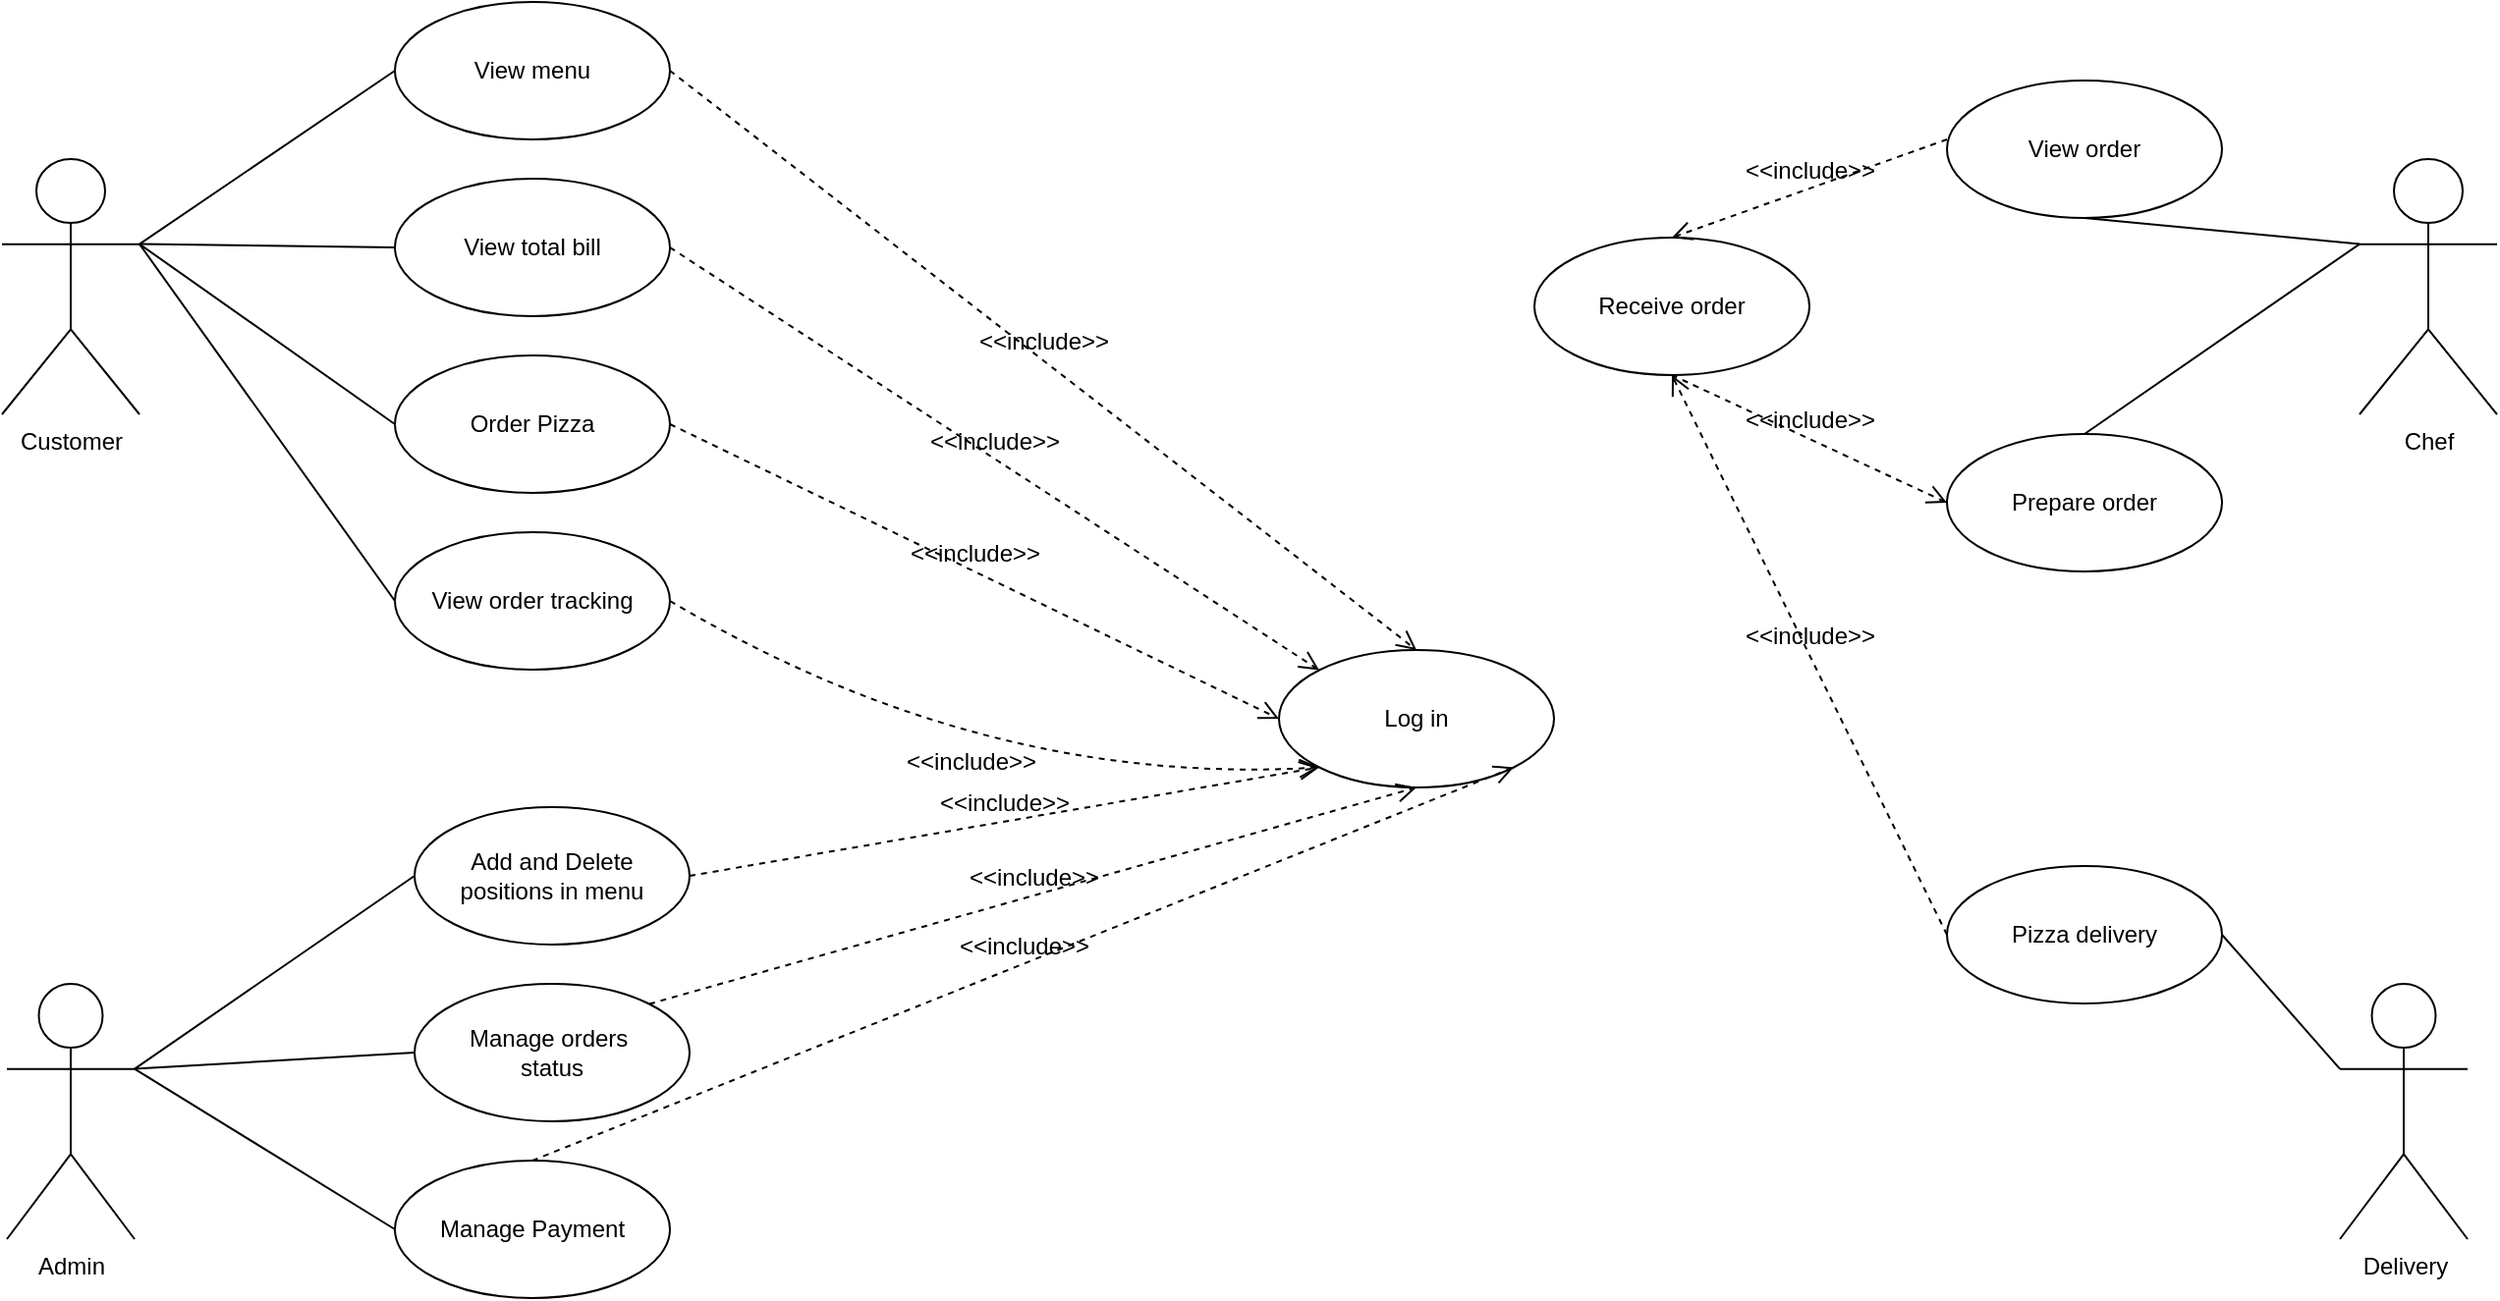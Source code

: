 <mxfile version="26.0.6">
  <diagram id="8HlAcZmeTaXduZMI5PPF" name="Page-1">
    <mxGraphModel dx="1533" dy="2278" grid="1" gridSize="10" guides="1" tooltips="1" connect="1" arrows="1" fold="1" page="0" pageScale="1" pageWidth="827" pageHeight="1169" math="0" shadow="0">
      <root>
        <mxCell id="0" />
        <mxCell id="1" parent="0" />
        <mxCell id="BptDzBWecrOaISR_vbOy-3" value="Customer" style="shape=umlActor;verticalLabelPosition=bottom;verticalAlign=top;html=1;outlineConnect=0;" vertex="1" parent="1">
          <mxGeometry x="-680" y="-740" width="70" height="130" as="geometry" />
        </mxCell>
        <mxCell id="BptDzBWecrOaISR_vbOy-4" value="View total bill" style="ellipse;whiteSpace=wrap;html=1;" vertex="1" parent="1">
          <mxGeometry x="-480" y="-730" width="140" height="70" as="geometry" />
        </mxCell>
        <mxCell id="BptDzBWecrOaISR_vbOy-5" value="Order Pizza" style="ellipse;whiteSpace=wrap;html=1;" vertex="1" parent="1">
          <mxGeometry x="-480" y="-640" width="140" height="70" as="geometry" />
        </mxCell>
        <mxCell id="BptDzBWecrOaISR_vbOy-6" value="View order tracking" style="ellipse;whiteSpace=wrap;html=1;" vertex="1" parent="1">
          <mxGeometry x="-480" y="-550" width="140" height="70" as="geometry" />
        </mxCell>
        <mxCell id="BptDzBWecrOaISR_vbOy-7" value="&lt;div&gt;View menu&lt;/div&gt;" style="ellipse;whiteSpace=wrap;html=1;" vertex="1" parent="1">
          <mxGeometry x="-480" y="-820" width="140" height="70" as="geometry" />
        </mxCell>
        <mxCell id="BptDzBWecrOaISR_vbOy-8" value="Log in" style="ellipse;whiteSpace=wrap;html=1;" vertex="1" parent="1">
          <mxGeometry x="-30" y="-490" width="140" height="70" as="geometry" />
        </mxCell>
        <mxCell id="BptDzBWecrOaISR_vbOy-15" value="&amp;lt;&amp;lt;include&amp;gt;&amp;gt;" style="edgeStyle=none;html=1;endArrow=open;verticalAlign=bottom;dashed=1;labelBackgroundColor=none;rounded=0;fontSize=12;startSize=8;endSize=8;curved=1;entryX=0.5;entryY=0;entryDx=0;entryDy=0;exitX=1;exitY=0.5;exitDx=0;exitDy=0;" edge="1" parent="1" source="BptDzBWecrOaISR_vbOy-7" target="BptDzBWecrOaISR_vbOy-8">
          <mxGeometry width="160" relative="1" as="geometry">
            <mxPoint x="-260" y="-680" as="sourcePoint" />
            <mxPoint x="-100" y="-680" as="targetPoint" />
            <mxPoint as="offset" />
          </mxGeometry>
        </mxCell>
        <mxCell id="BptDzBWecrOaISR_vbOy-16" value="&amp;lt;&amp;lt;include&amp;gt;&amp;gt;" style="edgeStyle=none;html=1;endArrow=open;verticalAlign=bottom;dashed=1;labelBackgroundColor=none;rounded=0;fontSize=12;startSize=8;endSize=8;curved=1;entryX=0;entryY=0;entryDx=0;entryDy=0;exitX=1;exitY=0.5;exitDx=0;exitDy=0;" edge="1" parent="1" source="BptDzBWecrOaISR_vbOy-4" target="BptDzBWecrOaISR_vbOy-8">
          <mxGeometry width="160" relative="1" as="geometry">
            <mxPoint x="-260" y="-590" as="sourcePoint" />
            <mxPoint x="-100" y="-590" as="targetPoint" />
          </mxGeometry>
        </mxCell>
        <mxCell id="BptDzBWecrOaISR_vbOy-17" value="&amp;lt;&amp;lt;include&amp;gt;&amp;gt;" style="edgeStyle=none;html=1;endArrow=open;verticalAlign=bottom;dashed=1;labelBackgroundColor=none;rounded=0;fontSize=12;startSize=8;endSize=8;curved=1;entryX=0;entryY=0.5;entryDx=0;entryDy=0;exitX=1;exitY=0.5;exitDx=0;exitDy=0;" edge="1" parent="1" source="BptDzBWecrOaISR_vbOy-5" target="BptDzBWecrOaISR_vbOy-8">
          <mxGeometry width="160" relative="1" as="geometry">
            <mxPoint x="-260" y="-480" as="sourcePoint" />
            <mxPoint x="-100" y="-480" as="targetPoint" />
          </mxGeometry>
        </mxCell>
        <mxCell id="BptDzBWecrOaISR_vbOy-18" value="&amp;lt;&amp;lt;include&amp;gt;&amp;gt;" style="edgeStyle=none;html=1;endArrow=open;verticalAlign=bottom;dashed=1;labelBackgroundColor=none;rounded=0;fontSize=12;startSize=8;endSize=8;curved=1;entryX=0;entryY=1;entryDx=0;entryDy=0;exitX=1;exitY=0.5;exitDx=0;exitDy=0;" edge="1" parent="1" source="BptDzBWecrOaISR_vbOy-6" target="BptDzBWecrOaISR_vbOy-8">
          <mxGeometry width="160" relative="1" as="geometry">
            <mxPoint x="-260" y="-390" as="sourcePoint" />
            <mxPoint x="-110" y="-390" as="targetPoint" />
            <Array as="points">
              <mxPoint x="-180" y="-420" />
            </Array>
          </mxGeometry>
        </mxCell>
        <mxCell id="BptDzBWecrOaISR_vbOy-19" value="" style="edgeStyle=none;html=1;endArrow=none;verticalAlign=bottom;rounded=0;fontSize=12;startSize=8;endSize=8;curved=1;entryX=0;entryY=0.5;entryDx=0;entryDy=0;exitX=1;exitY=0.333;exitDx=0;exitDy=0;exitPerimeter=0;" edge="1" parent="1" source="BptDzBWecrOaISR_vbOy-3" target="BptDzBWecrOaISR_vbOy-7">
          <mxGeometry width="160" relative="1" as="geometry">
            <mxPoint x="-480" y="-760" as="sourcePoint" />
            <mxPoint x="-330" y="-765" as="targetPoint" />
          </mxGeometry>
        </mxCell>
        <mxCell id="BptDzBWecrOaISR_vbOy-20" value="" style="edgeStyle=none;html=1;endArrow=none;verticalAlign=bottom;rounded=0;fontSize=12;startSize=8;endSize=8;curved=1;entryX=0;entryY=0.5;entryDx=0;entryDy=0;exitX=1;exitY=0.333;exitDx=0;exitDy=0;exitPerimeter=0;" edge="1" parent="1" source="BptDzBWecrOaISR_vbOy-3" target="BptDzBWecrOaISR_vbOy-4">
          <mxGeometry width="160" relative="1" as="geometry">
            <mxPoint x="-480" y="-760" as="sourcePoint" />
            <mxPoint x="-320" y="-760" as="targetPoint" />
          </mxGeometry>
        </mxCell>
        <mxCell id="BptDzBWecrOaISR_vbOy-22" value="" style="edgeStyle=none;html=1;endArrow=none;verticalAlign=bottom;rounded=0;fontSize=12;startSize=8;endSize=8;curved=1;entryX=0;entryY=0.5;entryDx=0;entryDy=0;exitX=1;exitY=0.333;exitDx=0;exitDy=0;exitPerimeter=0;" edge="1" parent="1" source="BptDzBWecrOaISR_vbOy-3" target="BptDzBWecrOaISR_vbOy-6">
          <mxGeometry width="160" relative="1" as="geometry">
            <mxPoint x="-480" y="-760" as="sourcePoint" />
            <mxPoint x="-320" y="-760" as="targetPoint" />
          </mxGeometry>
        </mxCell>
        <mxCell id="BptDzBWecrOaISR_vbOy-23" value="" style="edgeStyle=none;html=1;endArrow=none;verticalAlign=bottom;rounded=0;fontSize=12;startSize=8;endSize=8;curved=1;entryX=0;entryY=0.5;entryDx=0;entryDy=0;exitX=1;exitY=0.333;exitDx=0;exitDy=0;exitPerimeter=0;" edge="1" parent="1" source="BptDzBWecrOaISR_vbOy-3" target="BptDzBWecrOaISR_vbOy-5">
          <mxGeometry width="160" relative="1" as="geometry">
            <mxPoint x="-480" y="-760" as="sourcePoint" />
            <mxPoint x="-320" y="-760" as="targetPoint" />
          </mxGeometry>
        </mxCell>
        <mxCell id="BptDzBWecrOaISR_vbOy-30" value="Admin" style="shape=umlActor;html=1;verticalLabelPosition=bottom;verticalAlign=top;align=center;" vertex="1" parent="1">
          <mxGeometry x="-677.5" y="-320" width="65" height="130" as="geometry" />
        </mxCell>
        <mxCell id="BptDzBWecrOaISR_vbOy-31" value="&lt;div&gt;Add and Delete&lt;/div&gt;&lt;div&gt;positions in menu&lt;/div&gt;" style="ellipse;whiteSpace=wrap;html=1;" vertex="1" parent="1">
          <mxGeometry x="-470" y="-410" width="140" height="70" as="geometry" />
        </mxCell>
        <mxCell id="BptDzBWecrOaISR_vbOy-33" value="&lt;div&gt;Manage orders&amp;nbsp;&lt;/div&gt;&lt;div&gt;status&lt;/div&gt;" style="ellipse;whiteSpace=wrap;html=1;" vertex="1" parent="1">
          <mxGeometry x="-470" y="-320" width="140" height="70" as="geometry" />
        </mxCell>
        <mxCell id="BptDzBWecrOaISR_vbOy-34" value="&lt;div&gt;Manage Payment&lt;/div&gt;" style="ellipse;whiteSpace=wrap;html=1;" vertex="1" parent="1">
          <mxGeometry x="-480" y="-230" width="140" height="70" as="geometry" />
        </mxCell>
        <mxCell id="BptDzBWecrOaISR_vbOy-36" value="&amp;lt;&amp;lt;include&amp;gt;&amp;gt;" style="edgeStyle=none;html=1;endArrow=open;verticalAlign=bottom;dashed=1;labelBackgroundColor=none;rounded=0;fontSize=12;startSize=8;endSize=8;curved=1;entryX=0.5;entryY=1;entryDx=0;entryDy=0;exitX=1;exitY=0;exitDx=0;exitDy=0;" edge="1" parent="1" source="BptDzBWecrOaISR_vbOy-33" target="BptDzBWecrOaISR_vbOy-8">
          <mxGeometry width="160" relative="1" as="geometry">
            <mxPoint x="-420.003" y="-239.499" as="sourcePoint" />
            <mxPoint x="-108.997" y="-350.001" as="targetPoint" />
          </mxGeometry>
        </mxCell>
        <mxCell id="BptDzBWecrOaISR_vbOy-37" value="&amp;lt;&amp;lt;include&amp;gt;&amp;gt;" style="edgeStyle=none;html=1;endArrow=open;verticalAlign=bottom;dashed=1;labelBackgroundColor=none;rounded=0;fontSize=12;startSize=8;endSize=8;curved=1;entryX=1;entryY=1;entryDx=0;entryDy=0;exitX=0.5;exitY=0;exitDx=0;exitDy=0;" edge="1" parent="1" source="BptDzBWecrOaISR_vbOy-34" target="BptDzBWecrOaISR_vbOy-8">
          <mxGeometry width="160" relative="1" as="geometry">
            <mxPoint x="-420" y="-125.83" as="sourcePoint" />
            <mxPoint x="-260" y="-125.83" as="targetPoint" />
            <mxPoint as="offset" />
          </mxGeometry>
        </mxCell>
        <mxCell id="BptDzBWecrOaISR_vbOy-38" value="&amp;lt;&amp;lt;include&amp;gt;&amp;gt;" style="edgeStyle=none;html=1;endArrow=open;verticalAlign=bottom;dashed=1;labelBackgroundColor=none;rounded=0;fontSize=12;startSize=8;endSize=8;curved=1;entryX=0;entryY=1;entryDx=0;entryDy=0;exitX=1;exitY=0.5;exitDx=0;exitDy=0;" edge="1" parent="1" source="BptDzBWecrOaISR_vbOy-31" target="BptDzBWecrOaISR_vbOy-8">
          <mxGeometry width="160" relative="1" as="geometry">
            <mxPoint x="-430" y="-360" as="sourcePoint" />
            <mxPoint x="-270" y="-360" as="targetPoint" />
          </mxGeometry>
        </mxCell>
        <mxCell id="BptDzBWecrOaISR_vbOy-39" value="" style="edgeStyle=none;html=1;endArrow=none;verticalAlign=bottom;rounded=0;fontSize=12;startSize=8;endSize=8;curved=1;entryX=0;entryY=0.5;entryDx=0;entryDy=0;exitX=1;exitY=0.333;exitDx=0;exitDy=0;exitPerimeter=0;" edge="1" parent="1" source="BptDzBWecrOaISR_vbOy-30" target="BptDzBWecrOaISR_vbOy-31">
          <mxGeometry width="160" relative="1" as="geometry">
            <mxPoint x="-620" y="-270" as="sourcePoint" />
            <mxPoint x="-460" y="-270" as="targetPoint" />
          </mxGeometry>
        </mxCell>
        <mxCell id="BptDzBWecrOaISR_vbOy-40" value="" style="edgeStyle=none;html=1;endArrow=none;verticalAlign=bottom;rounded=0;fontSize=12;startSize=8;endSize=8;curved=1;entryX=0;entryY=0.5;entryDx=0;entryDy=0;exitX=1;exitY=0.333;exitDx=0;exitDy=0;exitPerimeter=0;" edge="1" parent="1" source="BptDzBWecrOaISR_vbOy-30" target="BptDzBWecrOaISR_vbOy-33">
          <mxGeometry width="160" relative="1" as="geometry">
            <mxPoint x="-610" y="-260" as="sourcePoint" />
            <mxPoint x="-550" y="-355" as="targetPoint" />
          </mxGeometry>
        </mxCell>
        <mxCell id="BptDzBWecrOaISR_vbOy-41" value="" style="edgeStyle=none;html=1;endArrow=none;verticalAlign=bottom;rounded=0;fontSize=12;startSize=8;endSize=8;curved=1;entryX=0;entryY=0.5;entryDx=0;entryDy=0;exitX=1;exitY=0.333;exitDx=0;exitDy=0;exitPerimeter=0;" edge="1" parent="1" source="BptDzBWecrOaISR_vbOy-30" target="BptDzBWecrOaISR_vbOy-34">
          <mxGeometry width="160" relative="1" as="geometry">
            <mxPoint x="-600" y="-250" as="sourcePoint" />
            <mxPoint x="-540" y="-345" as="targetPoint" />
          </mxGeometry>
        </mxCell>
        <mxCell id="BptDzBWecrOaISR_vbOy-43" value="Chef&lt;div&gt;&lt;br&gt;&lt;/div&gt;" style="shape=umlActor;verticalLabelPosition=bottom;verticalAlign=top;html=1;outlineConnect=0;" vertex="1" parent="1">
          <mxGeometry x="520" y="-740" width="70" height="130" as="geometry" />
        </mxCell>
        <mxCell id="BptDzBWecrOaISR_vbOy-44" value="View order" style="ellipse;whiteSpace=wrap;html=1;" vertex="1" parent="1">
          <mxGeometry x="310" y="-780" width="140" height="70" as="geometry" />
        </mxCell>
        <mxCell id="BptDzBWecrOaISR_vbOy-45" value="Receive order" style="ellipse;whiteSpace=wrap;html=1;" vertex="1" parent="1">
          <mxGeometry x="100" y="-700" width="140" height="70" as="geometry" />
        </mxCell>
        <mxCell id="BptDzBWecrOaISR_vbOy-46" value="Prepare order" style="ellipse;whiteSpace=wrap;html=1;" vertex="1" parent="1">
          <mxGeometry x="310" y="-600" width="140" height="70" as="geometry" />
        </mxCell>
        <mxCell id="BptDzBWecrOaISR_vbOy-47" value="&amp;lt;&amp;lt;include&amp;gt;&amp;gt;" style="edgeStyle=none;html=1;endArrow=open;verticalAlign=bottom;dashed=1;labelBackgroundColor=none;rounded=0;fontSize=12;startSize=8;endSize=8;curved=1;entryX=0.5;entryY=0;entryDx=0;entryDy=0;" edge="1" parent="1" target="BptDzBWecrOaISR_vbOy-45">
          <mxGeometry width="160" relative="1" as="geometry">
            <mxPoint x="310" y="-750" as="sourcePoint" />
            <mxPoint x="470" y="-750" as="targetPoint" />
          </mxGeometry>
        </mxCell>
        <mxCell id="BptDzBWecrOaISR_vbOy-48" value="&amp;lt;&amp;lt;include&amp;gt;&amp;gt;" style="edgeStyle=none;html=1;endArrow=open;verticalAlign=bottom;dashed=1;labelBackgroundColor=none;rounded=0;fontSize=12;startSize=8;endSize=8;curved=1;entryX=0;entryY=0.5;entryDx=0;entryDy=0;exitX=0.5;exitY=1;exitDx=0;exitDy=0;" edge="1" parent="1" source="BptDzBWecrOaISR_vbOy-45" target="BptDzBWecrOaISR_vbOy-46">
          <mxGeometry width="160" relative="1" as="geometry">
            <mxPoint x="320" y="-740" as="sourcePoint" />
            <mxPoint x="240" y="-680" as="targetPoint" />
          </mxGeometry>
        </mxCell>
        <mxCell id="BptDzBWecrOaISR_vbOy-49" value="Delivery" style="shape=umlActor;html=1;verticalLabelPosition=bottom;verticalAlign=top;align=center;" vertex="1" parent="1">
          <mxGeometry x="510" y="-320" width="65" height="130" as="geometry" />
        </mxCell>
        <mxCell id="BptDzBWecrOaISR_vbOy-50" value="Pizza delivery" style="ellipse;whiteSpace=wrap;html=1;" vertex="1" parent="1">
          <mxGeometry x="310" y="-380" width="140" height="70" as="geometry" />
        </mxCell>
        <mxCell id="BptDzBWecrOaISR_vbOy-51" value="&amp;lt;&amp;lt;include&amp;gt;&amp;gt;" style="edgeStyle=none;html=1;endArrow=open;verticalAlign=bottom;dashed=1;labelBackgroundColor=none;rounded=0;fontSize=12;startSize=8;endSize=8;curved=1;entryX=0.5;entryY=1;entryDx=0;entryDy=0;exitX=0;exitY=0.5;exitDx=0;exitDy=0;" edge="1" parent="1" source="BptDzBWecrOaISR_vbOy-50" target="BptDzBWecrOaISR_vbOy-45">
          <mxGeometry width="160" relative="1" as="geometry">
            <mxPoint x="310" y="-240" as="sourcePoint" />
            <mxPoint x="470" y="-240" as="targetPoint" />
          </mxGeometry>
        </mxCell>
        <mxCell id="BptDzBWecrOaISR_vbOy-53" value="" style="edgeStyle=none;html=1;endArrow=none;verticalAlign=bottom;rounded=0;fontSize=12;startSize=8;endSize=8;curved=1;exitX=0.5;exitY=1;exitDx=0;exitDy=0;entryX=0;entryY=0.333;entryDx=0;entryDy=0;entryPerimeter=0;" edge="1" parent="1" source="BptDzBWecrOaISR_vbOy-44" target="BptDzBWecrOaISR_vbOy-43">
          <mxGeometry width="160" relative="1" as="geometry">
            <mxPoint x="400" y="-720" as="sourcePoint" />
            <mxPoint x="560" y="-720" as="targetPoint" />
          </mxGeometry>
        </mxCell>
        <mxCell id="BptDzBWecrOaISR_vbOy-54" value="" style="edgeStyle=none;html=1;endArrow=none;verticalAlign=bottom;rounded=0;fontSize=12;startSize=8;endSize=8;curved=1;exitX=0.5;exitY=0;exitDx=0;exitDy=0;entryX=0;entryY=0.333;entryDx=0;entryDy=0;entryPerimeter=0;" edge="1" parent="1" source="BptDzBWecrOaISR_vbOy-46" target="BptDzBWecrOaISR_vbOy-43">
          <mxGeometry width="160" relative="1" as="geometry">
            <mxPoint x="390" y="-700" as="sourcePoint" />
            <mxPoint x="530" y="-687" as="targetPoint" />
          </mxGeometry>
        </mxCell>
        <mxCell id="BptDzBWecrOaISR_vbOy-55" value="" style="edgeStyle=none;html=1;endArrow=none;verticalAlign=bottom;rounded=0;fontSize=12;startSize=8;endSize=8;curved=1;entryX=0;entryY=0.333;entryDx=0;entryDy=0;entryPerimeter=0;exitX=1;exitY=0.5;exitDx=0;exitDy=0;" edge="1" parent="1" source="BptDzBWecrOaISR_vbOy-50" target="BptDzBWecrOaISR_vbOy-49">
          <mxGeometry width="160" relative="1" as="geometry">
            <mxPoint x="370" y="-270" as="sourcePoint" />
            <mxPoint x="530" y="-270" as="targetPoint" />
          </mxGeometry>
        </mxCell>
      </root>
    </mxGraphModel>
  </diagram>
</mxfile>
